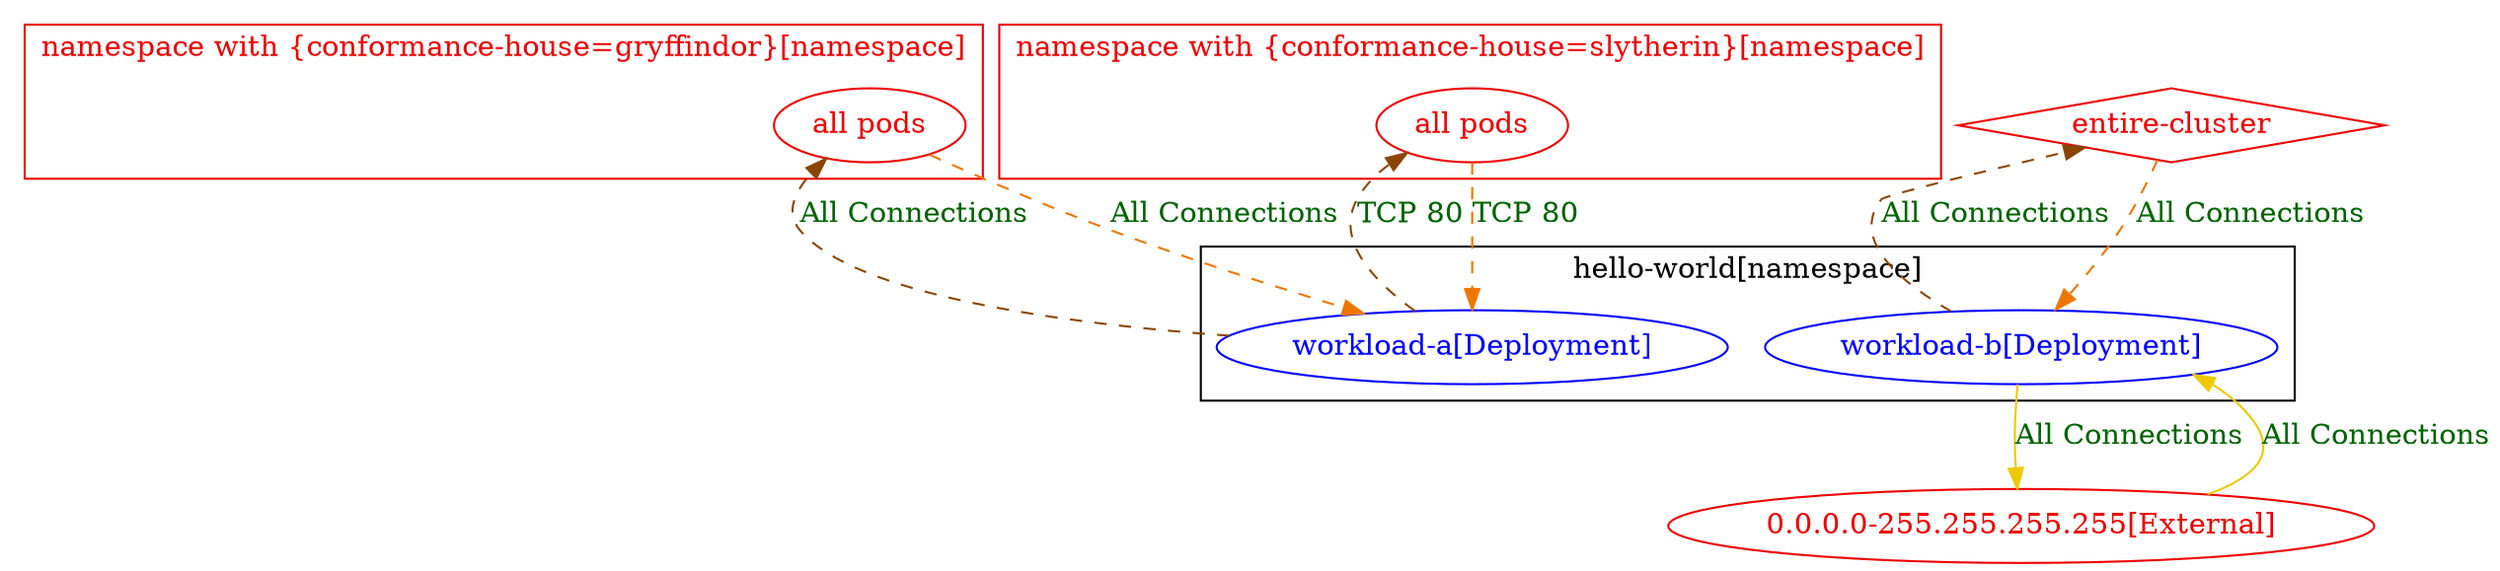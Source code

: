 digraph {
	subgraph "cluster_hello_world[namespace]" {
		color="black"
		fontcolor="black"
		"hello-world/workload-a[Deployment]" [label="workload-a[Deployment]" color="blue" fontcolor="blue"]
		"hello-world/workload-b[Deployment]" [label="workload-b[Deployment]" color="blue" fontcolor="blue"]
		label="hello-world[namespace]"
	}
	subgraph "cluster_namespace with {conformance_house=gryffindor}[namespace]" {
		color="red2"
		fontcolor="red2"
		"all pods_in_namespace with {conformance-house=gryffindor}" [label="all pods" color="red2" fontcolor="red2"]
		label="namespace with {conformance-house=gryffindor}[namespace]"
	}
	subgraph "cluster_namespace with {conformance_house=slytherin}[namespace]" {
		color="red2"
		fontcolor="red2"
		"all pods_in_namespace with {conformance-house=slytherin}" [label="all pods" color="red2" fontcolor="red2"]
		label="namespace with {conformance-house=slytherin}[namespace]"
	}
	"0.0.0.0-255.255.255.255[External]" [label="0.0.0.0-255.255.255.255[External]" color="red2" fontcolor="red2"]
	"entire-cluster" [label="entire-cluster" color="red2" fontcolor="red2" shape=diamond]
	"0.0.0.0-255.255.255.255[External]" -> "hello-world/workload-b[Deployment]" [label="All Connections" color="gold2" fontcolor="darkgreen" weight=0.5]
	"all pods_in_namespace with {conformance-house=gryffindor}" -> "hello-world/workload-a[Deployment]" [label="All Connections" color="darkorange2" fontcolor="darkgreen" weight=1 style=dashed]
	"all pods_in_namespace with {conformance-house=slytherin}" -> "hello-world/workload-a[Deployment]" [label="TCP 80" color="darkorange2" fontcolor="darkgreen" weight=1 style=dashed]
	"entire-cluster" -> "hello-world/workload-b[Deployment]" [label="All Connections" color="darkorange2" fontcolor="darkgreen" weight=1 style=dashed]
	"hello-world/workload-a[Deployment]" -> "all pods_in_namespace with {conformance-house=gryffindor}" [label="All Connections" color="darkorange4" fontcolor="darkgreen" weight=0.5 style=dashed]
	"hello-world/workload-a[Deployment]" -> "all pods_in_namespace with {conformance-house=slytherin}" [label="TCP 80" color="darkorange4" fontcolor="darkgreen" weight=0.5 style=dashed]
	"hello-world/workload-b[Deployment]" -> "0.0.0.0-255.255.255.255[External]" [label="All Connections" color="gold2" fontcolor="darkgreen" weight=1]
	"hello-world/workload-b[Deployment]" -> "entire-cluster" [label="All Connections" color="darkorange4" fontcolor="darkgreen" weight=0.5 style=dashed]
}